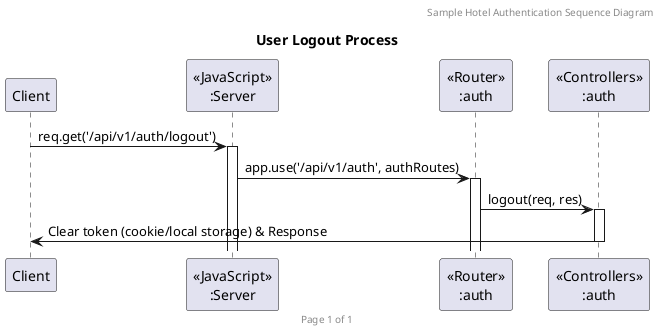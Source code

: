 @startuml Logout

header Sample Hotel Authentication Sequence Diagram
footer Page %page% of %lastpage%
title "User Logout Process"

participant "Client" as client
participant "<<JavaScript>>\n:Server" as server
participant "<<Router>>\n:auth" as routerAuth
participant "<<Controllers>>\n:auth" as controllerAuth

client -> server++: req.get('/api/v1/auth/logout')
server -> routerAuth++: app.use('/api/v1/auth', authRoutes)
routerAuth -> controllerAuth++: logout(req, res)
controllerAuth -> client --: Clear token (cookie/local storage) & Response

@enduml